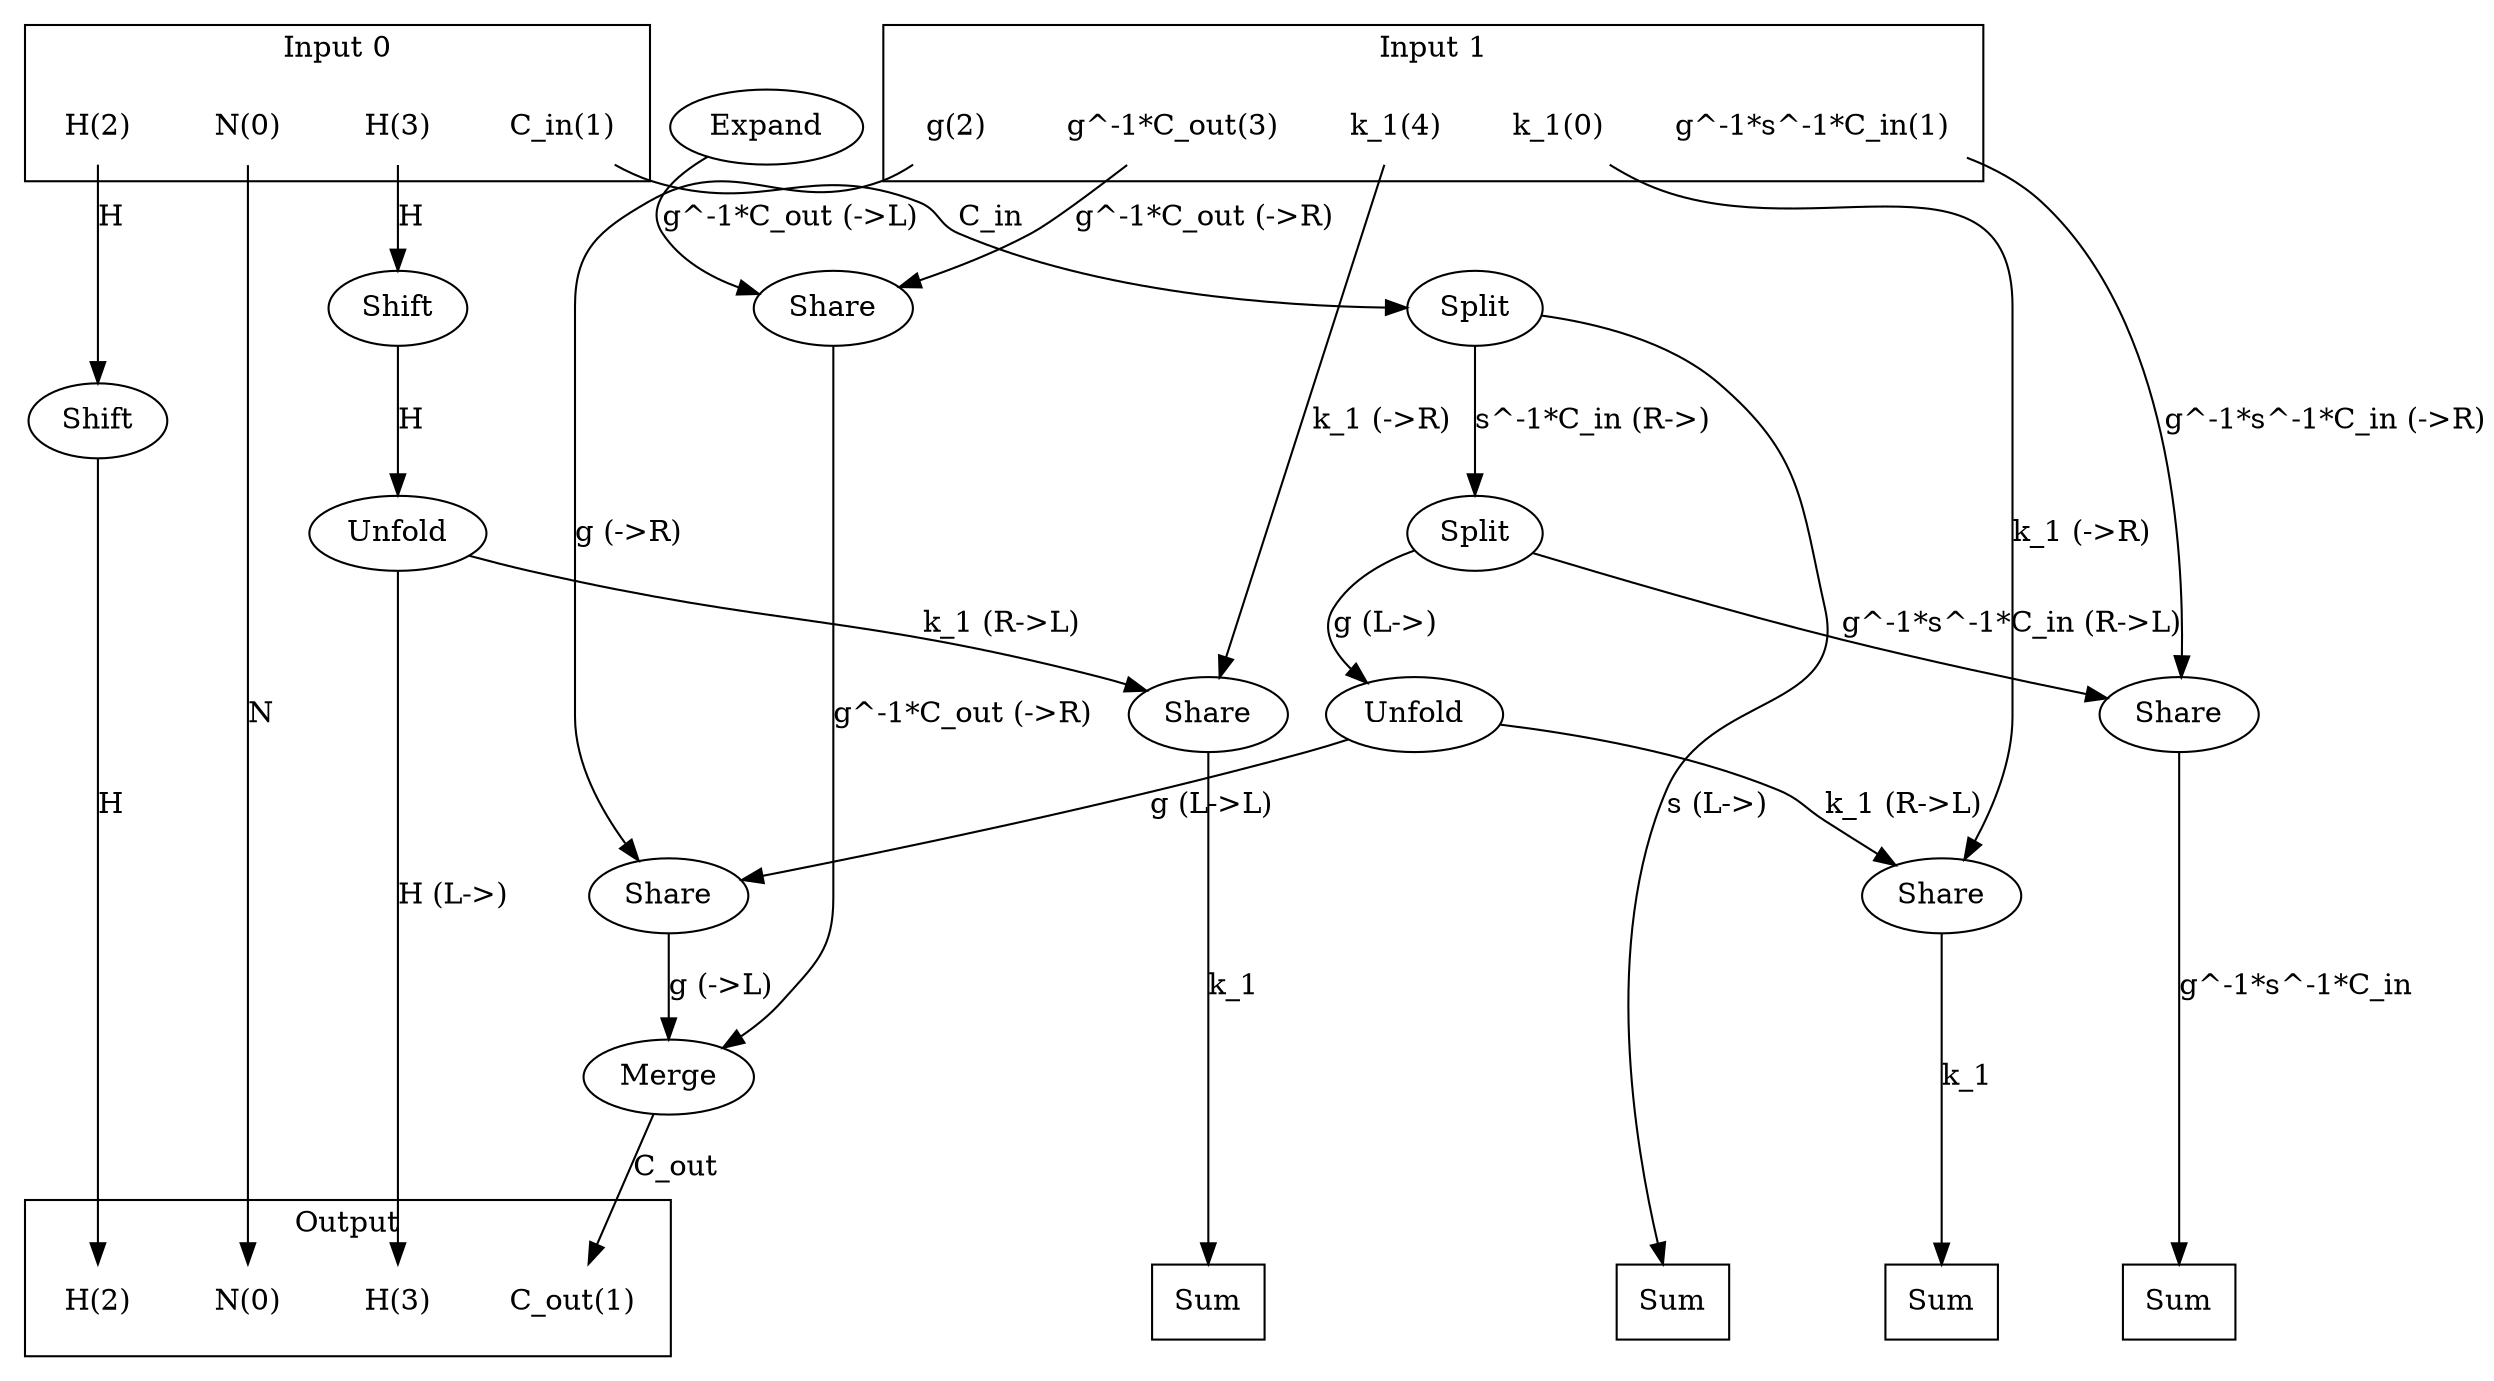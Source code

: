 digraph kernel_generated {
newrank = true;
op_0x55ceeec82c20 [label="Share"];
op_0x55ceeec82d10 [label="Share"];
op_0x55ceeec82db0 [label="Share"];
op_0x55ceeec82e00 [label="Share"];
op_0x55ceeec82e50 [label="Share"];
op_0x55ceeec831b8 [label="Expand"];
op_0x55ceeec839c0 [label="Shift"];
op_0x55ceeec83a20 [label="Shift"];
op_0x55ceeec84fa0 [label="Merge"];
op_0x55ceeec91700 [label="Unfold"];
op_0x55ceeec91980 [label="Unfold"];
op_0x55ceeed1e180 [label="Split"];
op_0x55ceeed1e4a0 [label="Split"];
reduce_0x7f854c002e58 [label="Sum", shape=box];
reduce_0x7f854c001a98 [label="Sum", shape=box];
reduce_0x7f854c001ab0 [label="Sum", shape=box];
reduce_0x7f854c005820 [label="Sum", shape=box];
subgraph cluster_out {
label = "Output";
out_0 [label="N(0)", shape=none];
out_1 [label="C_out(1)", shape=none];
out_2 [label="H(2)", shape=none];
out_3 [label="H(3)", shape=none];
}
{ rank = same;
reduce_0x7f854c002e58;
reduce_0x7f854c001a98;
reduce_0x7f854c001ab0;
reduce_0x7f854c005820;
out_0;
out_1;
out_2;
out_3;
}
subgraph cluster_in_0 {
label = "Input 0";
in_0_0 [label="N(0)", shape=none];
in_0_1 [label="C_in(1)", shape=none];
in_0_2 [label="H(2)", shape=none];
in_0_3 [label="H(3)", shape=none];
}
subgraph cluster_in_1 {
label = "Input 1";
in_1_0 [label="k_1(0)", shape=none];
in_1_1 [label="g^-1*s^-1*C_in(1)", shape=none];
in_1_2 [label="g(2)", shape=none];
in_1_3 [label="g^-1*C_out(3)", shape=none];
in_1_4 [label="k_1(4)", shape=none];
}
{ rank = same;
in_0_0;
in_0_1;
in_0_2;
in_0_3;
in_1_0;
in_1_1;
in_1_2;
in_1_3;
in_1_4;
}
in_0_0 -> out_0 [label="N"];
in_0_1 -> op_0x55ceeed1e4a0 [label="C_in"];
in_0_2 -> op_0x55ceeec839c0 [label="H"];
in_0_3 -> op_0x55ceeec83a20 [label="H"];
in_1_0 -> op_0x55ceeec82db0 [label="k_1 (->R)"];
in_1_1 -> op_0x55ceeec82d10 [label="g^-1*s^-1*C_in (->R)"];
in_1_2 -> op_0x55ceeec82e00 [label="g (->R)"];
in_1_3 -> op_0x55ceeec82e50 [label="g^-1*C_out (->R)"];
in_1_4 -> op_0x55ceeec82c20 [label="k_1 (->R)"];
op_0x55ceeec84fa0 -> out_1 [label="C_out"];
op_0x55ceeec839c0 -> out_2 [label="H"];
op_0x55ceeec91700 -> out_3 [label="H (L->)"];
op_0x55ceeec91700 -> op_0x55ceeec82c20 [label="k_1 (R->L)"];
op_0x55ceeed1e180 -> op_0x55ceeec82d10 [label="g^-1*s^-1*C_in (R->L)"];
op_0x55ceeec91980 -> op_0x55ceeec82db0 [label="k_1 (R->L)"];
op_0x55ceeec91980 -> op_0x55ceeec82e00 [label="g (L->L)"];
op_0x55ceeec831b8 -> op_0x55ceeec82e50 [label="g^-1*C_out (->L)"];
op_0x55ceeec82e00 -> op_0x55ceeec84fa0 [label="g (->L)"];
op_0x55ceeec82e50 -> op_0x55ceeec84fa0 [label="g^-1*C_out (->R)"];
op_0x55ceeec83a20 -> op_0x55ceeec91700 [label="H"];
op_0x55ceeed1e180 -> op_0x55ceeec91980 [label="g (L->)"];
op_0x55ceeed1e4a0 -> op_0x55ceeed1e180 [label="s^-1*C_in (R->)"];
op_0x55ceeec82c20 -> reduce_0x7f854c001a98 [label="k_1"];
op_0x55ceeec82db0 -> reduce_0x7f854c001ab0 [label="k_1"];
op_0x55ceeed1e4a0 -> reduce_0x7f854c002e58 [label="s (L->)"];
op_0x55ceeec82d10 -> reduce_0x7f854c005820 [label="g^-1*s^-1*C_in"];
}
